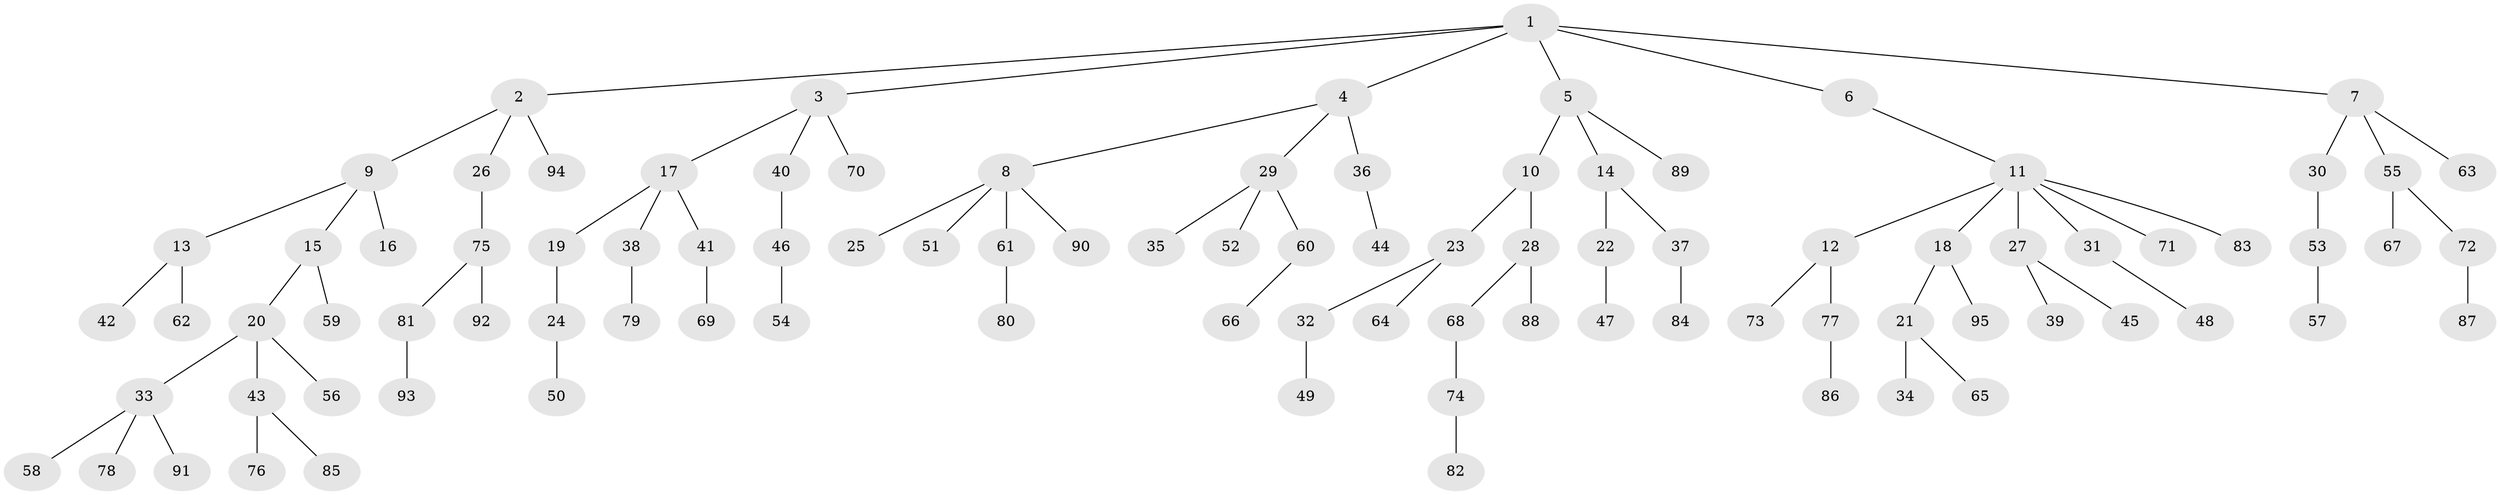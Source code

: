 // Generated by graph-tools (version 1.1) at 2025/11/02/27/25 16:11:29]
// undirected, 95 vertices, 94 edges
graph export_dot {
graph [start="1"]
  node [color=gray90,style=filled];
  1;
  2;
  3;
  4;
  5;
  6;
  7;
  8;
  9;
  10;
  11;
  12;
  13;
  14;
  15;
  16;
  17;
  18;
  19;
  20;
  21;
  22;
  23;
  24;
  25;
  26;
  27;
  28;
  29;
  30;
  31;
  32;
  33;
  34;
  35;
  36;
  37;
  38;
  39;
  40;
  41;
  42;
  43;
  44;
  45;
  46;
  47;
  48;
  49;
  50;
  51;
  52;
  53;
  54;
  55;
  56;
  57;
  58;
  59;
  60;
  61;
  62;
  63;
  64;
  65;
  66;
  67;
  68;
  69;
  70;
  71;
  72;
  73;
  74;
  75;
  76;
  77;
  78;
  79;
  80;
  81;
  82;
  83;
  84;
  85;
  86;
  87;
  88;
  89;
  90;
  91;
  92;
  93;
  94;
  95;
  1 -- 2;
  1 -- 3;
  1 -- 4;
  1 -- 5;
  1 -- 6;
  1 -- 7;
  2 -- 9;
  2 -- 26;
  2 -- 94;
  3 -- 17;
  3 -- 40;
  3 -- 70;
  4 -- 8;
  4 -- 29;
  4 -- 36;
  5 -- 10;
  5 -- 14;
  5 -- 89;
  6 -- 11;
  7 -- 30;
  7 -- 55;
  7 -- 63;
  8 -- 25;
  8 -- 51;
  8 -- 61;
  8 -- 90;
  9 -- 13;
  9 -- 15;
  9 -- 16;
  10 -- 23;
  10 -- 28;
  11 -- 12;
  11 -- 18;
  11 -- 27;
  11 -- 31;
  11 -- 71;
  11 -- 83;
  12 -- 73;
  12 -- 77;
  13 -- 42;
  13 -- 62;
  14 -- 22;
  14 -- 37;
  15 -- 20;
  15 -- 59;
  17 -- 19;
  17 -- 38;
  17 -- 41;
  18 -- 21;
  18 -- 95;
  19 -- 24;
  20 -- 33;
  20 -- 43;
  20 -- 56;
  21 -- 34;
  21 -- 65;
  22 -- 47;
  23 -- 32;
  23 -- 64;
  24 -- 50;
  26 -- 75;
  27 -- 39;
  27 -- 45;
  28 -- 68;
  28 -- 88;
  29 -- 35;
  29 -- 52;
  29 -- 60;
  30 -- 53;
  31 -- 48;
  32 -- 49;
  33 -- 58;
  33 -- 78;
  33 -- 91;
  36 -- 44;
  37 -- 84;
  38 -- 79;
  40 -- 46;
  41 -- 69;
  43 -- 76;
  43 -- 85;
  46 -- 54;
  53 -- 57;
  55 -- 67;
  55 -- 72;
  60 -- 66;
  61 -- 80;
  68 -- 74;
  72 -- 87;
  74 -- 82;
  75 -- 81;
  75 -- 92;
  77 -- 86;
  81 -- 93;
}
